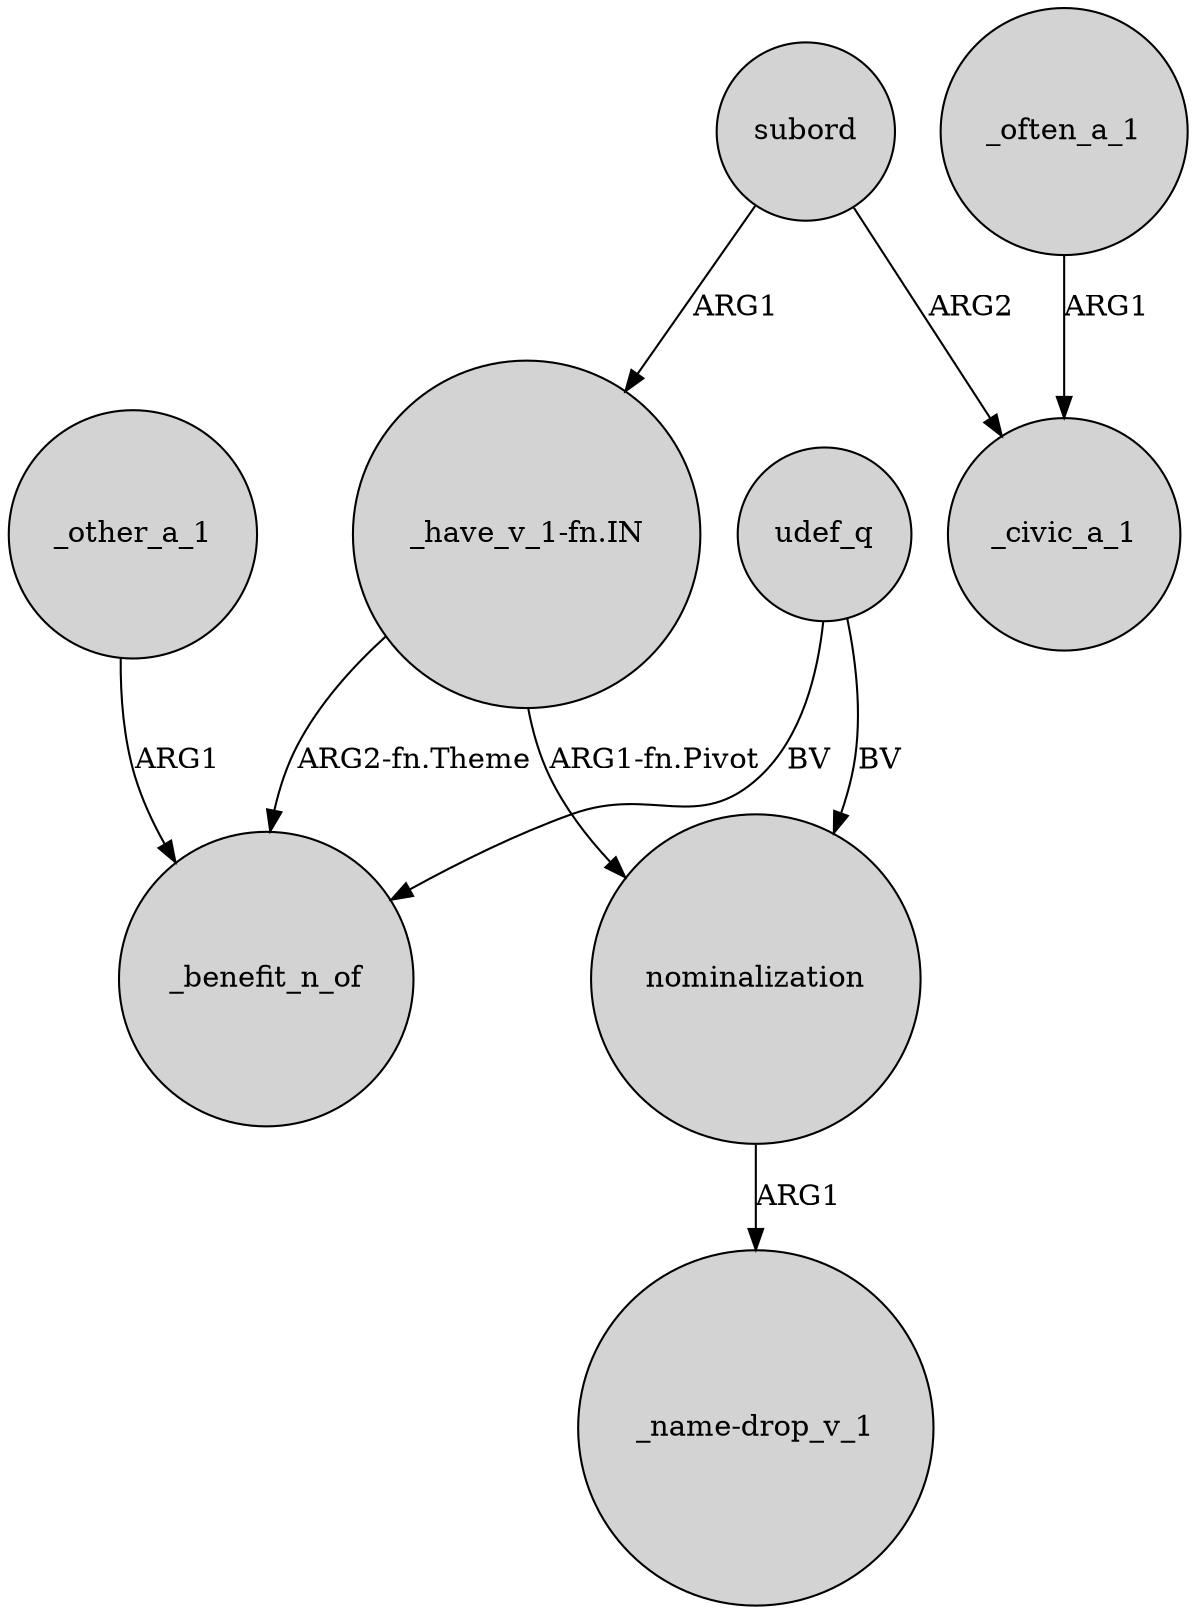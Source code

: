 digraph {
	node [shape=circle style=filled]
	subord -> "_have_v_1-fn.IN" [label=ARG1]
	_often_a_1 -> _civic_a_1 [label=ARG1]
	subord -> _civic_a_1 [label=ARG2]
	_other_a_1 -> _benefit_n_of [label=ARG1]
	udef_q -> _benefit_n_of [label=BV]
	"_have_v_1-fn.IN" -> _benefit_n_of [label="ARG2-fn.Theme"]
	udef_q -> nominalization [label=BV]
	nominalization -> "_name-drop_v_1" [label=ARG1]
	"_have_v_1-fn.IN" -> nominalization [label="ARG1-fn.Pivot"]
}
